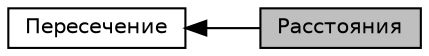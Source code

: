 digraph "Расстояния"
{
  edge [fontname="Helvetica",fontsize="10",labelfontname="Helvetica",labelfontsize="10"];
  node [fontname="Helvetica",fontsize="10",shape=box];
  rankdir=LR;
  Node1 [label="Расстояния",height=0.2,width=0.4,color="black", fillcolor="grey75", style="filled", fontcolor="black",tooltip="Предоставляет различные функции для работы с расстояниями."];
  Node2 [label="Пересечение",height=0.2,width=0.4,color="black", fillcolor="white", style="filled",URL="$group__intersection.html",tooltip="Модуль для нахождения пересечений объектов"];
  Node2->Node1 [shape=plaintext, dir="back", style="solid"];
}
